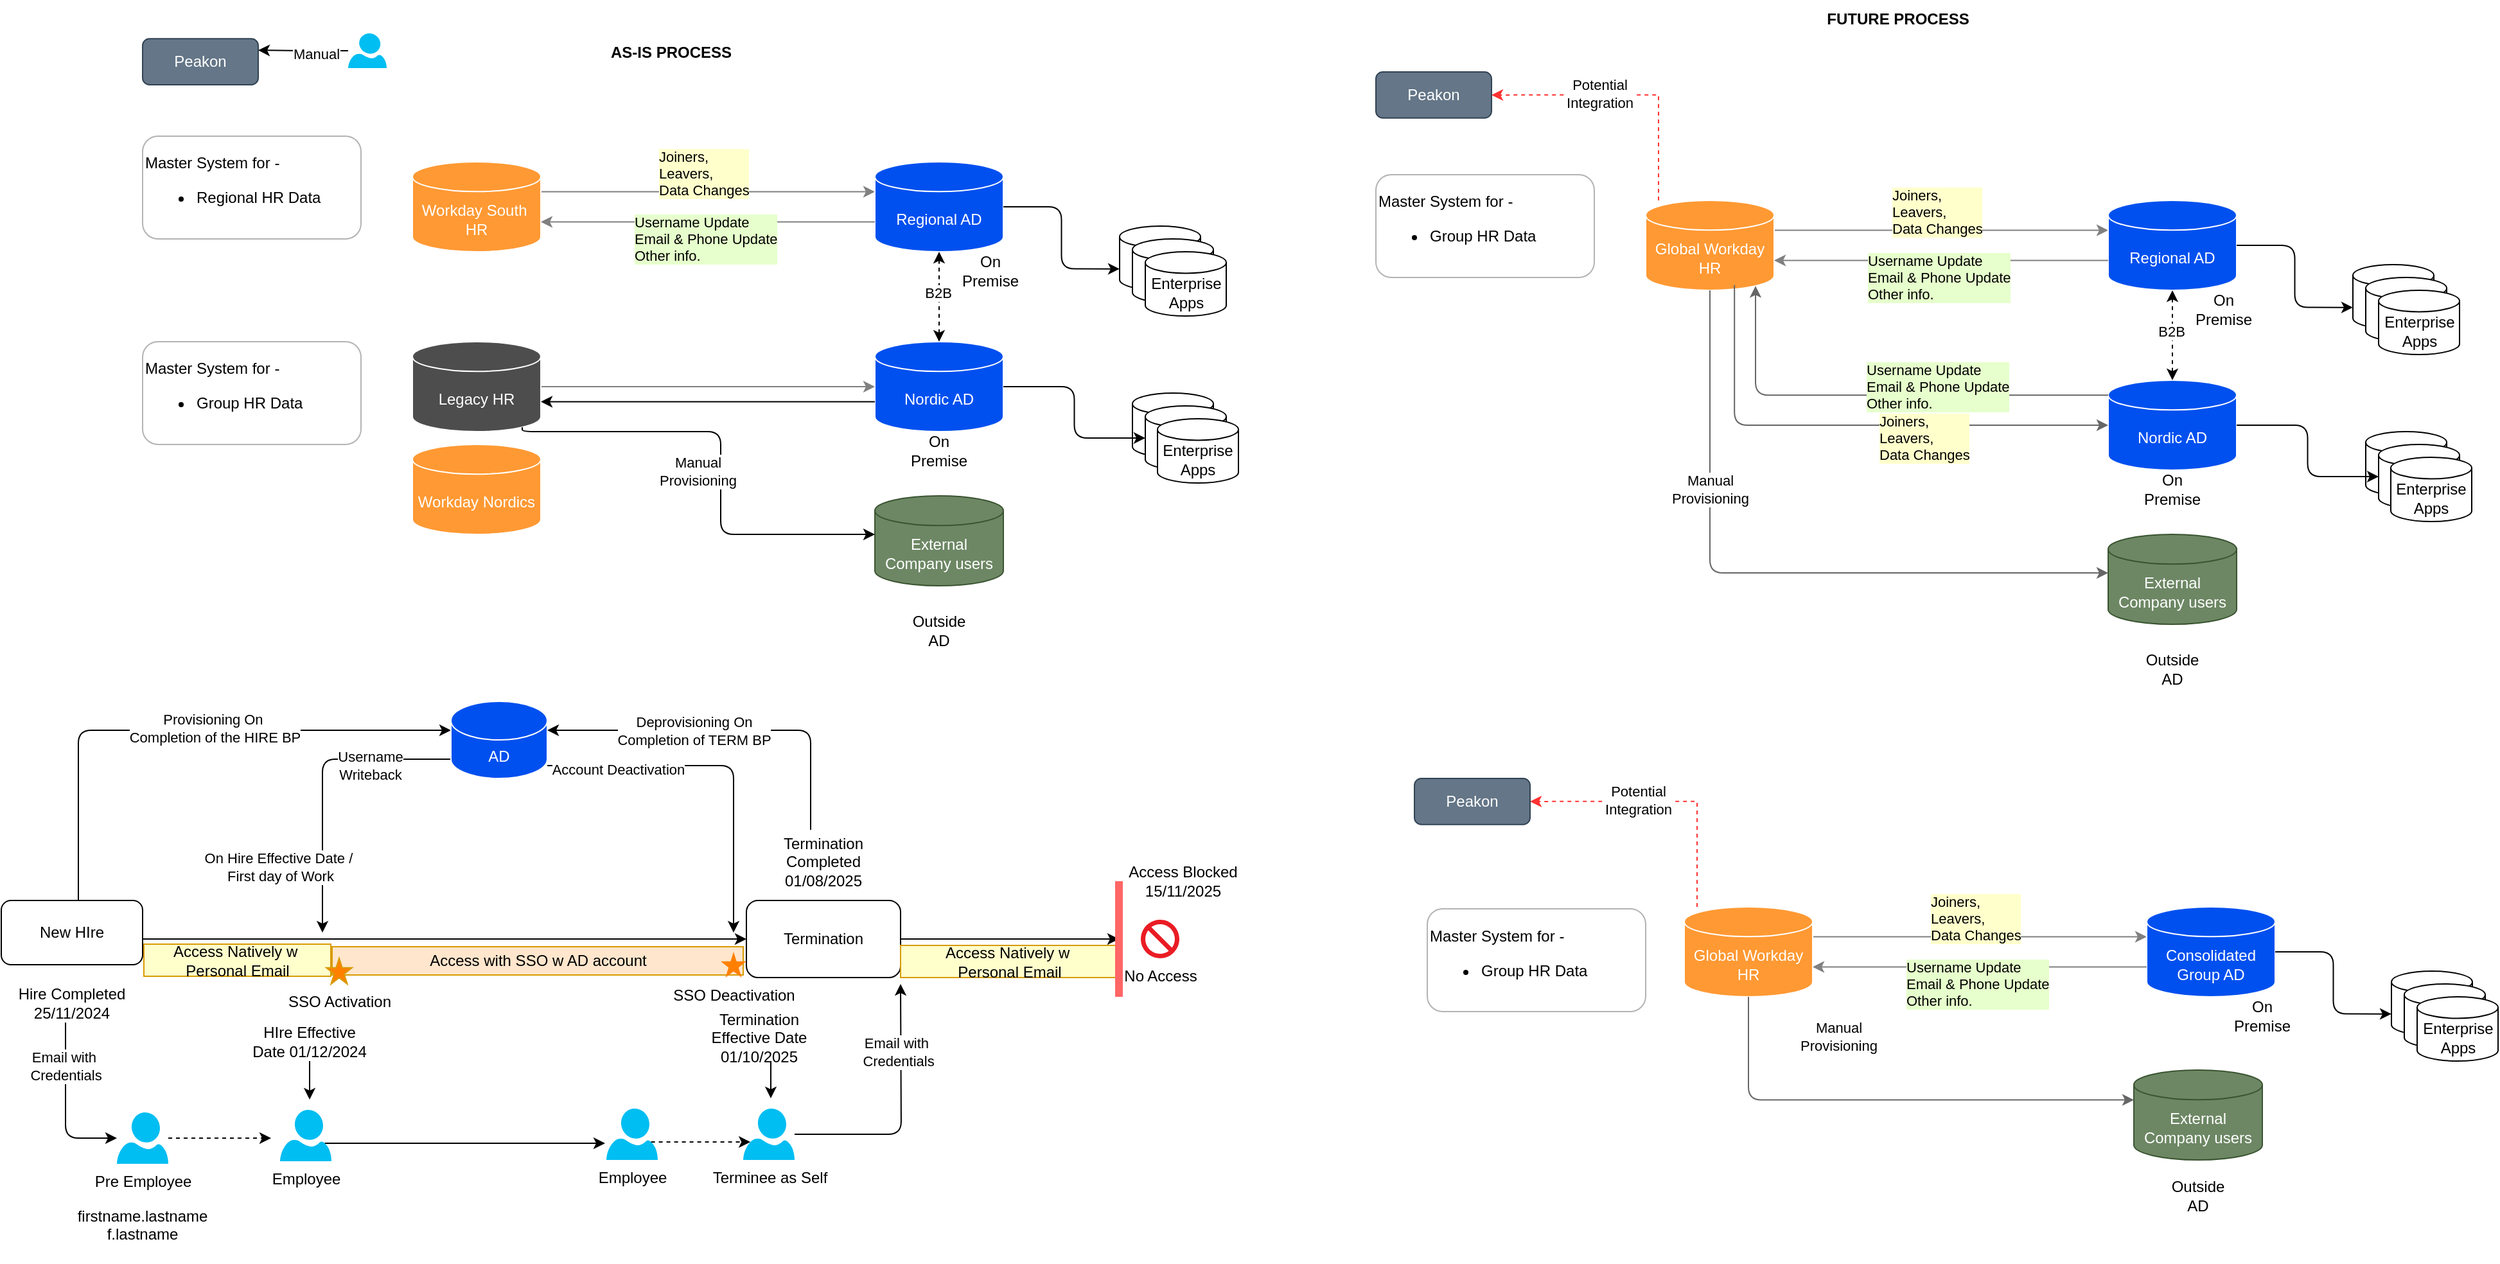 <mxfile version="25.0.1">
  <diagram name="Page-1" id="16DJUUefyJ5n3v-dOrl0">
    <mxGraphModel dx="1938" dy="1032" grid="1" gridSize="10" guides="1" tooltips="1" connect="1" arrows="1" fold="1" page="1" pageScale="1" pageWidth="850" pageHeight="1100" math="0" shadow="0">
      <root>
        <mxCell id="0" />
        <mxCell id="1" parent="0" />
        <mxCell id="LZgdyZKfw_Hqr-pZkjHU-8" style="edgeStyle=orthogonalEdgeStyle;rounded=0;orthogonalLoop=1;jettySize=auto;html=1;exitX=1;exitY=0;exitDx=0;exitDy=23.285;exitPerimeter=0;entryX=0;entryY=0;entryDx=0;entryDy=23.285;entryPerimeter=0;strokeColor=#808080;" parent="1" source="LZgdyZKfw_Hqr-pZkjHU-1" target="LZgdyZKfw_Hqr-pZkjHU-2" edge="1">
          <mxGeometry relative="1" as="geometry">
            <mxPoint x="720" y="195" as="targetPoint" />
          </mxGeometry>
        </mxCell>
        <mxCell id="LZgdyZKfw_Hqr-pZkjHU-9" value="Joiners,&amp;nbsp;&lt;div&gt;Leavers,&amp;nbsp;&lt;/div&gt;&lt;div&gt;Data Changes&lt;/div&gt;" style="edgeLabel;html=1;align=left;verticalAlign=middle;resizable=0;points=[];labelBackgroundColor=#FFFFCC;" parent="LZgdyZKfw_Hqr-pZkjHU-8" vertex="1" connectable="0">
          <mxGeometry x="-0.137" y="-3" relative="1" as="geometry">
            <mxPoint x="-22" y="-18" as="offset" />
          </mxGeometry>
        </mxCell>
        <mxCell id="LZgdyZKfw_Hqr-pZkjHU-1" value="&lt;font color=&quot;#ffffff&quot;&gt;Workday South&amp;nbsp;&lt;/font&gt;&lt;div&gt;&lt;font color=&quot;#ffffff&quot;&gt;HR&lt;/font&gt;&lt;/div&gt;" style="shape=cylinder3;whiteSpace=wrap;html=1;boundedLbl=1;backgroundOutline=1;size=11.57;fillColor=#FF9933;strokeColor=#FFFFFF;" parent="1" vertex="1">
          <mxGeometry x="360" y="160" width="100" height="70" as="geometry" />
        </mxCell>
        <mxCell id="LZgdyZKfw_Hqr-pZkjHU-2" value="&lt;font color=&quot;#ffffff&quot;&gt;Regional AD&lt;/font&gt;" style="shape=cylinder3;whiteSpace=wrap;html=1;boundedLbl=1;backgroundOutline=1;size=11.57;fillColor=#0050ef;strokeColor=#FFFFFF;fontColor=#ffffff;" parent="1" vertex="1">
          <mxGeometry x="720" y="160" width="100" height="70" as="geometry" />
        </mxCell>
        <mxCell id="LZgdyZKfw_Hqr-pZkjHU-3" value="&lt;font color=&quot;#ffffff&quot;&gt;Nordic AD&lt;/font&gt;" style="shape=cylinder3;whiteSpace=wrap;html=1;boundedLbl=1;backgroundOutline=1;size=11.57;fillColor=#0050ef;strokeColor=#FFFFFF;fontColor=#ffffff;" parent="1" vertex="1">
          <mxGeometry x="720" y="300" width="100" height="70" as="geometry" />
        </mxCell>
        <mxCell id="LZgdyZKfw_Hqr-pZkjHU-10" style="edgeStyle=orthogonalEdgeStyle;rounded=0;orthogonalLoop=1;jettySize=auto;html=1;strokeColor=#808080;" parent="1" source="LZgdyZKfw_Hqr-pZkjHU-4" target="LZgdyZKfw_Hqr-pZkjHU-3" edge="1">
          <mxGeometry relative="1" as="geometry" />
        </mxCell>
        <mxCell id="LZgdyZKfw_Hqr-pZkjHU-4" value="&lt;font color=&quot;#ffffff&quot;&gt;Legacy HR&lt;/font&gt;" style="shape=cylinder3;whiteSpace=wrap;html=1;boundedLbl=1;backgroundOutline=1;size=11.57;fillColor=#4D4D4D;strokeColor=#FFFFFF;" parent="1" vertex="1">
          <mxGeometry x="360" y="300" width="100" height="70" as="geometry" />
        </mxCell>
        <mxCell id="LZgdyZKfw_Hqr-pZkjHU-6" value="Master System for -&lt;div&gt;&lt;ul&gt;&lt;li&gt;Regional HR Data&lt;/li&gt;&lt;/ul&gt;&lt;/div&gt;" style="rounded=1;whiteSpace=wrap;html=1;align=left;strokeColor=#B3B3B3;" parent="1" vertex="1">
          <mxGeometry x="150" y="140" width="170" height="80" as="geometry" />
        </mxCell>
        <mxCell id="LZgdyZKfw_Hqr-pZkjHU-7" value="Master System for -&lt;div&gt;&lt;ul&gt;&lt;li&gt;Group HR Data&lt;/li&gt;&lt;/ul&gt;&lt;/div&gt;" style="rounded=1;whiteSpace=wrap;html=1;align=left;strokeColor=#B3B3B3;" parent="1" vertex="1">
          <mxGeometry x="150" y="300" width="170" height="80" as="geometry" />
        </mxCell>
        <mxCell id="LZgdyZKfw_Hqr-pZkjHU-28" style="edgeStyle=orthogonalEdgeStyle;rounded=1;orthogonalLoop=1;jettySize=auto;html=1;exitX=0;exitY=0;exitDx=0;exitDy=46.715;exitPerimeter=0;entryX=1;entryY=0;entryDx=0;entryDy=46.715;entryPerimeter=0;curved=0;strokeColor=#808080;" parent="1" source="LZgdyZKfw_Hqr-pZkjHU-2" target="LZgdyZKfw_Hqr-pZkjHU-1" edge="1">
          <mxGeometry relative="1" as="geometry">
            <Array as="points">
              <mxPoint x="630" y="207" />
              <mxPoint x="630" y="207" />
            </Array>
          </mxGeometry>
        </mxCell>
        <mxCell id="LZgdyZKfw_Hqr-pZkjHU-29" value="Username Update&lt;div&gt;Email &amp;amp; Phone Update&lt;/div&gt;&lt;div&gt;Other info.&lt;/div&gt;" style="edgeLabel;html=1;align=left;verticalAlign=middle;resizable=0;points=[];labelBackgroundColor=#E6FFCC;" parent="LZgdyZKfw_Hqr-pZkjHU-28" vertex="1" connectable="0">
          <mxGeometry x="0.143" y="3" relative="1" as="geometry">
            <mxPoint x="-41" y="10" as="offset" />
          </mxGeometry>
        </mxCell>
        <mxCell id="LZgdyZKfw_Hqr-pZkjHU-30" value="On Premise" style="text;html=1;align=center;verticalAlign=middle;whiteSpace=wrap;rounded=0;" parent="1" vertex="1">
          <mxGeometry x="740" y="370" width="60" height="30" as="geometry" />
        </mxCell>
        <mxCell id="LZgdyZKfw_Hqr-pZkjHU-31" value="Peakon" style="rounded=1;whiteSpace=wrap;html=1;fillColor=#647687;fontColor=#ffffff;strokeColor=#314354;" parent="1" vertex="1">
          <mxGeometry x="150" y="64.12" width="90" height="35.88" as="geometry" />
        </mxCell>
        <mxCell id="LZgdyZKfw_Hqr-pZkjHU-32" style="edgeStyle=orthogonalEdgeStyle;rounded=0;orthogonalLoop=1;jettySize=auto;html=1;entryX=0.5;entryY=0;entryDx=0;entryDy=0;entryPerimeter=0;startArrow=classic;startFill=1;dashed=1;" parent="1" source="LZgdyZKfw_Hqr-pZkjHU-2" target="LZgdyZKfw_Hqr-pZkjHU-3" edge="1">
          <mxGeometry relative="1" as="geometry" />
        </mxCell>
        <mxCell id="LZgdyZKfw_Hqr-pZkjHU-33" value="B2B" style="edgeLabel;html=1;align=center;verticalAlign=middle;resizable=0;points=[];" parent="LZgdyZKfw_Hqr-pZkjHU-32" vertex="1" connectable="0">
          <mxGeometry x="-0.093" y="-1" relative="1" as="geometry">
            <mxPoint as="offset" />
          </mxGeometry>
        </mxCell>
        <mxCell id="LZgdyZKfw_Hqr-pZkjHU-34" style="edgeStyle=orthogonalEdgeStyle;rounded=0;orthogonalLoop=1;jettySize=auto;html=1;exitX=0;exitY=0;exitDx=0;exitDy=46.715;exitPerimeter=0;entryX=1;entryY=0;entryDx=0;entryDy=46.715;entryPerimeter=0;" parent="1" source="LZgdyZKfw_Hqr-pZkjHU-3" target="LZgdyZKfw_Hqr-pZkjHU-4" edge="1">
          <mxGeometry relative="1" as="geometry" />
        </mxCell>
        <mxCell id="LZgdyZKfw_Hqr-pZkjHU-35" style="edgeStyle=orthogonalEdgeStyle;rounded=0;orthogonalLoop=1;jettySize=auto;html=1;entryX=0;entryY=0.5;entryDx=0;entryDy=0;exitX=1;exitY=0.5;exitDx=0;exitDy=0;" parent="1" source="LZgdyZKfw_Hqr-pZkjHU-38" target="LZgdyZKfw_Hqr-pZkjHU-40" edge="1">
          <mxGeometry relative="1" as="geometry">
            <Array as="points">
              <mxPoint x="150" y="765" />
            </Array>
          </mxGeometry>
        </mxCell>
        <mxCell id="LZgdyZKfw_Hqr-pZkjHU-36" style="edgeStyle=orthogonalEdgeStyle;rounded=1;orthogonalLoop=1;jettySize=auto;html=1;entryX=0;entryY=0;entryDx=0;entryDy=22.5;entryPerimeter=0;curved=0;" parent="1" source="LZgdyZKfw_Hqr-pZkjHU-38" target="LZgdyZKfw_Hqr-pZkjHU-54" edge="1">
          <mxGeometry relative="1" as="geometry">
            <Array as="points">
              <mxPoint x="100" y="603" />
            </Array>
          </mxGeometry>
        </mxCell>
        <mxCell id="LZgdyZKfw_Hqr-pZkjHU-37" value="Provisioning On&amp;nbsp;&lt;div&gt;Completion of the HIRE BP&lt;/div&gt;" style="edgeLabel;html=1;align=center;verticalAlign=middle;resizable=0;points=[];" parent="LZgdyZKfw_Hqr-pZkjHU-36" vertex="1" connectable="0">
          <mxGeometry x="0.036" relative="1" as="geometry">
            <mxPoint x="19" y="-2" as="offset" />
          </mxGeometry>
        </mxCell>
        <mxCell id="LZgdyZKfw_Hqr-pZkjHU-38" value="New HIre" style="rounded=1;whiteSpace=wrap;html=1;" parent="1" vertex="1">
          <mxGeometry x="40" y="735" width="110" height="50" as="geometry" />
        </mxCell>
        <mxCell id="LZgdyZKfw_Hqr-pZkjHU-39" style="edgeStyle=orthogonalEdgeStyle;rounded=0;orthogonalLoop=1;jettySize=auto;html=1;" parent="1" source="LZgdyZKfw_Hqr-pZkjHU-40" edge="1">
          <mxGeometry relative="1" as="geometry">
            <mxPoint x="910" y="765" as="targetPoint" />
          </mxGeometry>
        </mxCell>
        <mxCell id="LZgdyZKfw_Hqr-pZkjHU-40" value="Termination" style="rounded=1;whiteSpace=wrap;html=1;" parent="1" vertex="1">
          <mxGeometry x="620" y="735" width="120" height="60" as="geometry" />
        </mxCell>
        <mxCell id="LZgdyZKfw_Hqr-pZkjHU-41" value="HIre Effective Date 01/12/2024" style="text;html=1;align=center;verticalAlign=middle;whiteSpace=wrap;rounded=0;" parent="1" vertex="1">
          <mxGeometry x="230" y="830" width="100" height="30" as="geometry" />
        </mxCell>
        <mxCell id="LZgdyZKfw_Hqr-pZkjHU-42" style="edgeStyle=orthogonalEdgeStyle;rounded=1;orthogonalLoop=1;jettySize=auto;html=1;curved=0;" parent="1" source="LZgdyZKfw_Hqr-pZkjHU-44" target="LZgdyZKfw_Hqr-pZkjHU-47" edge="1">
          <mxGeometry relative="1" as="geometry">
            <Array as="points">
              <mxPoint x="90" y="920" />
            </Array>
          </mxGeometry>
        </mxCell>
        <mxCell id="LZgdyZKfw_Hqr-pZkjHU-43" value="Email with&amp;nbsp;&lt;div&gt;Credentials&lt;/div&gt;" style="edgeLabel;html=1;align=center;verticalAlign=middle;resizable=0;points=[];" parent="LZgdyZKfw_Hqr-pZkjHU-42" vertex="1" connectable="0">
          <mxGeometry x="-0.478" relative="1" as="geometry">
            <mxPoint as="offset" />
          </mxGeometry>
        </mxCell>
        <mxCell id="LZgdyZKfw_Hqr-pZkjHU-44" value="Hire Completed&lt;div&gt;25/11/2024&lt;/div&gt;" style="text;html=1;align=center;verticalAlign=middle;whiteSpace=wrap;rounded=0;" parent="1" vertex="1">
          <mxGeometry x="50" y="800" width="90" height="30" as="geometry" />
        </mxCell>
        <mxCell id="LZgdyZKfw_Hqr-pZkjHU-45" style="edgeStyle=orthogonalEdgeStyle;rounded=0;orthogonalLoop=1;jettySize=auto;html=1;exitX=0.87;exitY=0.65;exitDx=0;exitDy=0;exitPerimeter=0;" parent="1" source="LZgdyZKfw_Hqr-pZkjHU-48" edge="1">
          <mxGeometry relative="1" as="geometry">
            <mxPoint x="510" y="924" as="targetPoint" />
          </mxGeometry>
        </mxCell>
        <mxCell id="LZgdyZKfw_Hqr-pZkjHU-46" style="edgeStyle=orthogonalEdgeStyle;rounded=0;orthogonalLoop=1;jettySize=auto;html=1;dashed=1;" parent="1" source="LZgdyZKfw_Hqr-pZkjHU-47" edge="1">
          <mxGeometry relative="1" as="geometry">
            <mxPoint x="250" y="920" as="targetPoint" />
          </mxGeometry>
        </mxCell>
        <mxCell id="LZgdyZKfw_Hqr-pZkjHU-47" value="Pre Employee" style="verticalLabelPosition=bottom;html=1;verticalAlign=top;align=center;strokeColor=none;fillColor=#00BEF2;shape=mxgraph.azure.user;" parent="1" vertex="1">
          <mxGeometry x="130" y="900" width="40" height="40" as="geometry" />
        </mxCell>
        <mxCell id="LZgdyZKfw_Hqr-pZkjHU-48" value="Employee" style="verticalLabelPosition=bottom;html=1;verticalAlign=top;align=center;strokeColor=none;fillColor=#00BEF2;shape=mxgraph.azure.user;" parent="1" vertex="1">
          <mxGeometry x="257" y="898" width="40" height="40" as="geometry" />
        </mxCell>
        <mxCell id="LZgdyZKfw_Hqr-pZkjHU-49" value="" style="endArrow=classic;html=1;rounded=0;" parent="1" edge="1">
          <mxGeometry width="50" height="50" relative="1" as="geometry">
            <mxPoint x="280" y="860" as="sourcePoint" />
            <mxPoint x="280" y="890" as="targetPoint" />
          </mxGeometry>
        </mxCell>
        <mxCell id="LZgdyZKfw_Hqr-pZkjHU-50" style="edgeStyle=orthogonalEdgeStyle;rounded=1;orthogonalLoop=1;jettySize=auto;html=1;exitX=0;exitY=1;exitDx=0;exitDy=-15;exitPerimeter=0;curved=0;" parent="1" source="LZgdyZKfw_Hqr-pZkjHU-54" edge="1">
          <mxGeometry relative="1" as="geometry">
            <mxPoint x="290" y="760" as="targetPoint" />
            <mxPoint x="380" y="592.5" as="sourcePoint" />
            <Array as="points">
              <mxPoint x="290" y="625" />
            </Array>
          </mxGeometry>
        </mxCell>
        <mxCell id="LZgdyZKfw_Hqr-pZkjHU-51" value="&lt;div&gt;On Hire Effective Date /&amp;nbsp;&lt;/div&gt;&lt;div&gt;First day of Work&lt;/div&gt;" style="edgeLabel;html=1;align=center;verticalAlign=middle;resizable=0;points=[];" parent="LZgdyZKfw_Hqr-pZkjHU-50" vertex="1" connectable="0">
          <mxGeometry x="0.145" y="1" relative="1" as="geometry">
            <mxPoint x="-34" y="49" as="offset" />
          </mxGeometry>
        </mxCell>
        <mxCell id="LZgdyZKfw_Hqr-pZkjHU-52" value="Username&lt;div&gt;Writeback&lt;/div&gt;" style="edgeLabel;html=1;align=center;verticalAlign=middle;resizable=0;points=[];" parent="LZgdyZKfw_Hqr-pZkjHU-50" vertex="1" connectable="0">
          <mxGeometry x="-0.378" y="-1" relative="1" as="geometry">
            <mxPoint x="10" y="6" as="offset" />
          </mxGeometry>
        </mxCell>
        <mxCell id="LZgdyZKfw_Hqr-pZkjHU-53" style="edgeStyle=orthogonalEdgeStyle;rounded=1;orthogonalLoop=1;jettySize=auto;html=1;curved=0;" parent="1" source="LZgdyZKfw_Hqr-pZkjHU-54" edge="1">
          <mxGeometry relative="1" as="geometry">
            <mxPoint x="610" y="760" as="targetPoint" />
            <Array as="points">
              <mxPoint x="610" y="630" />
            </Array>
          </mxGeometry>
        </mxCell>
        <mxCell id="LZgdyZKfw_Hqr-pZkjHU-54" value="AD" style="shape=cylinder3;whiteSpace=wrap;html=1;boundedLbl=1;backgroundOutline=1;size=15;fillColor=#0050ef;fontColor=#ffffff;strokeColor=#FFFFFF;" parent="1" vertex="1">
          <mxGeometry x="390" y="580" width="75" height="60" as="geometry" />
        </mxCell>
        <mxCell id="LZgdyZKfw_Hqr-pZkjHU-55" value="Employee" style="verticalLabelPosition=bottom;html=1;verticalAlign=top;align=center;strokeColor=none;fillColor=#00BEF2;shape=mxgraph.azure.user;" parent="1" vertex="1">
          <mxGeometry x="511" y="897" width="40" height="40" as="geometry" />
        </mxCell>
        <mxCell id="LZgdyZKfw_Hqr-pZkjHU-56" value="Termination Effective Date 01/10/2025" style="text;html=1;align=center;verticalAlign=middle;whiteSpace=wrap;rounded=0;" parent="1" vertex="1">
          <mxGeometry x="580" y="827" width="100" height="30" as="geometry" />
        </mxCell>
        <mxCell id="LZgdyZKfw_Hqr-pZkjHU-57" style="edgeStyle=orthogonalEdgeStyle;rounded=1;orthogonalLoop=1;jettySize=auto;html=1;curved=0;" parent="1" source="LZgdyZKfw_Hqr-pZkjHU-59" edge="1">
          <mxGeometry relative="1" as="geometry">
            <mxPoint x="740" y="800" as="targetPoint" />
          </mxGeometry>
        </mxCell>
        <mxCell id="LZgdyZKfw_Hqr-pZkjHU-58" value="Email with&amp;nbsp;&lt;div&gt;Credentials&lt;/div&gt;" style="edgeLabel;html=1;align=center;verticalAlign=middle;resizable=0;points=[];" parent="LZgdyZKfw_Hqr-pZkjHU-57" vertex="1" connectable="0">
          <mxGeometry x="0.469" y="2" relative="1" as="geometry">
            <mxPoint as="offset" />
          </mxGeometry>
        </mxCell>
        <mxCell id="LZgdyZKfw_Hqr-pZkjHU-59" value="Terminee as Self" style="verticalLabelPosition=bottom;html=1;verticalAlign=top;align=center;strokeColor=none;fillColor=#00BEF2;shape=mxgraph.azure.user;" parent="1" vertex="1">
          <mxGeometry x="617.5" y="897" width="40" height="40" as="geometry" />
        </mxCell>
        <mxCell id="LZgdyZKfw_Hqr-pZkjHU-60" value="Termination&lt;div&gt;Completed&lt;/div&gt;&lt;div&gt;01/08/2025&lt;/div&gt;" style="text;html=1;align=center;verticalAlign=middle;whiteSpace=wrap;rounded=0;" parent="1" vertex="1">
          <mxGeometry x="630" y="690" width="100" height="30" as="geometry" />
        </mxCell>
        <mxCell id="LZgdyZKfw_Hqr-pZkjHU-61" value="Access with SSO w AD account" style="rounded=0;whiteSpace=wrap;html=1;fillColor=#ffe6cc;strokeColor=#d79b00;" parent="1" vertex="1">
          <mxGeometry x="297.5" y="771" width="320" height="22" as="geometry" />
        </mxCell>
        <mxCell id="LZgdyZKfw_Hqr-pZkjHU-62" value="Access Natively w&amp;nbsp;&lt;div&gt;Personal Email&lt;/div&gt;" style="rounded=0;whiteSpace=wrap;html=1;fillColor=#FFFFCC;strokeColor=#d79b00;" parent="1" vertex="1">
          <mxGeometry x="151" y="769" width="145.5" height="25" as="geometry" />
        </mxCell>
        <mxCell id="LZgdyZKfw_Hqr-pZkjHU-63" value="Access Natively w&amp;nbsp;&lt;div&gt;Personal Email&lt;/div&gt;" style="rounded=0;whiteSpace=wrap;html=1;fillColor=#FFFFCC;strokeColor=#d79b00;" parent="1" vertex="1">
          <mxGeometry x="740" y="770" width="170" height="25" as="geometry" />
        </mxCell>
        <mxCell id="LZgdyZKfw_Hqr-pZkjHU-64" value="No Access" style="sketch=0;aspect=fixed;pointerEvents=1;shadow=0;dashed=0;html=1;strokeColor=none;labelPosition=center;verticalLabelPosition=bottom;verticalAlign=top;align=center;shape=mxgraph.mscae.enterprise.not_allowed;fillColor=#EA1C24;" parent="1" vertex="1">
          <mxGeometry x="927" y="750" width="30" height="30" as="geometry" />
        </mxCell>
        <mxCell id="LZgdyZKfw_Hqr-pZkjHU-65" value="" style="endArrow=none;html=1;rounded=0;strokeWidth=6;strokeColor=#FF6666;" parent="1" edge="1">
          <mxGeometry width="50" height="50" relative="1" as="geometry">
            <mxPoint x="910" y="810" as="sourcePoint" />
            <mxPoint x="910" y="720" as="targetPoint" />
          </mxGeometry>
        </mxCell>
        <mxCell id="LZgdyZKfw_Hqr-pZkjHU-66" style="edgeStyle=orthogonalEdgeStyle;rounded=0;orthogonalLoop=1;jettySize=auto;html=1;dashed=1;entryX=0.14;entryY=0.65;entryDx=0;entryDy=0;entryPerimeter=0;exitX=0.87;exitY=0.65;exitDx=0;exitDy=0;exitPerimeter=0;" parent="1" source="LZgdyZKfw_Hqr-pZkjHU-55" target="LZgdyZKfw_Hqr-pZkjHU-59" edge="1">
          <mxGeometry relative="1" as="geometry">
            <mxPoint x="260" y="930" as="targetPoint" />
            <mxPoint x="470" y="923" as="sourcePoint" />
          </mxGeometry>
        </mxCell>
        <mxCell id="LZgdyZKfw_Hqr-pZkjHU-67" value="" style="endArrow=classic;html=1;rounded=0;" parent="1" edge="1">
          <mxGeometry width="50" height="50" relative="1" as="geometry">
            <mxPoint x="639" y="860" as="sourcePoint" />
            <mxPoint x="639" y="889" as="targetPoint" />
          </mxGeometry>
        </mxCell>
        <mxCell id="LZgdyZKfw_Hqr-pZkjHU-68" value="SSO Activation" style="verticalLabelPosition=bottom;verticalAlign=top;html=1;shape=mxgraph.basic.star;fillColor=#FF8000;strokeColor=#d79b00;" parent="1" vertex="1">
          <mxGeometry x="293" y="780" width="20" height="20" as="geometry" />
        </mxCell>
        <mxCell id="LZgdyZKfw_Hqr-pZkjHU-69" style="edgeStyle=orthogonalEdgeStyle;rounded=1;orthogonalLoop=1;jettySize=auto;html=1;entryX=1;entryY=0;entryDx=0;entryDy=22.5;entryPerimeter=0;curved=0;" parent="1" target="LZgdyZKfw_Hqr-pZkjHU-54" edge="1">
          <mxGeometry relative="1" as="geometry">
            <mxPoint x="670" y="680" as="sourcePoint" />
            <Array as="points">
              <mxPoint x="670" y="603" />
            </Array>
          </mxGeometry>
        </mxCell>
        <mxCell id="LZgdyZKfw_Hqr-pZkjHU-70" value="Deprovisioning On&lt;div&gt;Completion of TERM BP&lt;/div&gt;" style="edgeLabel;html=1;align=center;verticalAlign=middle;resizable=0;points=[];" parent="LZgdyZKfw_Hqr-pZkjHU-69" vertex="1" connectable="0">
          <mxGeometry x="0.192" relative="1" as="geometry">
            <mxPoint as="offset" />
          </mxGeometry>
        </mxCell>
        <mxCell id="LZgdyZKfw_Hqr-pZkjHU-71" value="Access Blocked&lt;div&gt;15/11/2025&lt;/div&gt;" style="text;html=1;align=center;verticalAlign=middle;whiteSpace=wrap;rounded=0;" parent="1" vertex="1">
          <mxGeometry x="910" y="705" width="100" height="30" as="geometry" />
        </mxCell>
        <mxCell id="LZgdyZKfw_Hqr-pZkjHU-72" value="SSO Deactivation" style="verticalLabelPosition=bottom;verticalAlign=top;html=1;shape=mxgraph.basic.star;fillColor=#FF8000;strokeColor=none;" parent="1" vertex="1">
          <mxGeometry x="600" y="775" width="20" height="20" as="geometry" />
        </mxCell>
        <mxCell id="LZgdyZKfw_Hqr-pZkjHU-73" value="firstname.lastname&lt;div&gt;f.lastname&lt;/div&gt;&lt;div&gt;&lt;br&gt;&lt;/div&gt;" style="text;html=1;align=center;verticalAlign=middle;whiteSpace=wrap;rounded=0;" parent="1" vertex="1">
          <mxGeometry x="90" y="980" width="120" height="30" as="geometry" />
        </mxCell>
        <mxCell id="LZgdyZKfw_Hqr-pZkjHU-74" value="Account Deactivation" style="edgeLabel;html=1;align=center;verticalAlign=middle;resizable=0;points=[];" parent="1" vertex="1" connectable="0">
          <mxGeometry x="339.997" y="630" as="geometry">
            <mxPoint x="180" y="3" as="offset" />
          </mxGeometry>
        </mxCell>
        <mxCell id="LZgdyZKfw_Hqr-pZkjHU-76" value="&lt;font color=&quot;#ffffff&quot;&gt;Workday Nordics&lt;/font&gt;" style="shape=cylinder3;whiteSpace=wrap;html=1;boundedLbl=1;backgroundOutline=1;size=11.57;fillColor=#FF9933;strokeColor=#FFFFFF;" parent="1" vertex="1">
          <mxGeometry x="360" y="380" width="100" height="70" as="geometry" />
        </mxCell>
        <mxCell id="LZgdyZKfw_Hqr-pZkjHU-77" value="" style="shape=cylinder3;whiteSpace=wrap;html=1;boundedLbl=1;backgroundOutline=1;size=8.363;" parent="1" vertex="1">
          <mxGeometry x="910.5" y="210" width="63" height="50" as="geometry" />
        </mxCell>
        <mxCell id="LZgdyZKfw_Hqr-pZkjHU-78" value="" style="shape=cylinder3;whiteSpace=wrap;html=1;boundedLbl=1;backgroundOutline=1;size=8.363;" parent="1" vertex="1">
          <mxGeometry x="920.5" y="220" width="63" height="50" as="geometry" />
        </mxCell>
        <mxCell id="LZgdyZKfw_Hqr-pZkjHU-79" value="Enterprise&lt;div&gt;Apps&lt;/div&gt;" style="shape=cylinder3;whiteSpace=wrap;html=1;boundedLbl=1;backgroundOutline=1;size=8.363;" parent="1" vertex="1">
          <mxGeometry x="930.5" y="230" width="63" height="50" as="geometry" />
        </mxCell>
        <mxCell id="LZgdyZKfw_Hqr-pZkjHU-80" style="edgeStyle=orthogonalEdgeStyle;rounded=1;orthogonalLoop=1;jettySize=auto;html=1;entryX=0;entryY=0;entryDx=0;entryDy=33.318;entryPerimeter=0;curved=0;" parent="1" source="LZgdyZKfw_Hqr-pZkjHU-2" target="LZgdyZKfw_Hqr-pZkjHU-77" edge="1">
          <mxGeometry relative="1" as="geometry" />
        </mxCell>
        <mxCell id="LZgdyZKfw_Hqr-pZkjHU-81" value="" style="shape=cylinder3;whiteSpace=wrap;html=1;boundedLbl=1;backgroundOutline=1;size=8.363;" parent="1" vertex="1">
          <mxGeometry x="920.5" y="340" width="63" height="50" as="geometry" />
        </mxCell>
        <mxCell id="LZgdyZKfw_Hqr-pZkjHU-82" value="" style="shape=cylinder3;whiteSpace=wrap;html=1;boundedLbl=1;backgroundOutline=1;size=8.363;" parent="1" vertex="1">
          <mxGeometry x="930.5" y="350" width="63" height="50" as="geometry" />
        </mxCell>
        <mxCell id="LZgdyZKfw_Hqr-pZkjHU-84" style="edgeStyle=orthogonalEdgeStyle;rounded=1;orthogonalLoop=1;jettySize=auto;html=1;entryX=0;entryY=0.5;entryDx=0;entryDy=0;entryPerimeter=0;curved=0;" parent="1" source="LZgdyZKfw_Hqr-pZkjHU-3" target="LZgdyZKfw_Hqr-pZkjHU-82" edge="1">
          <mxGeometry relative="1" as="geometry" />
        </mxCell>
        <mxCell id="LZgdyZKfw_Hqr-pZkjHU-85" value="&lt;font color=&quot;#ffffff&quot;&gt;External&lt;/font&gt;&lt;div&gt;&lt;font color=&quot;#ffffff&quot;&gt;Company users&lt;/font&gt;&lt;/div&gt;" style="shape=cylinder3;whiteSpace=wrap;html=1;boundedLbl=1;backgroundOutline=1;size=11.57;fillColor=#6d8764;strokeColor=#3A5431;fontColor=#ffffff;" parent="1" vertex="1">
          <mxGeometry x="720" y="420" width="100" height="70" as="geometry" />
        </mxCell>
        <mxCell id="LZgdyZKfw_Hqr-pZkjHU-86" style="edgeStyle=orthogonalEdgeStyle;rounded=1;orthogonalLoop=1;jettySize=auto;html=1;exitX=0.855;exitY=1;exitDx=0;exitDy=-3.355;exitPerimeter=0;curved=0;" parent="1" source="LZgdyZKfw_Hqr-pZkjHU-4" edge="1">
          <mxGeometry relative="1" as="geometry">
            <mxPoint x="445.5" y="386.645" as="sourcePoint" />
            <mxPoint x="720" y="450" as="targetPoint" />
            <Array as="points">
              <mxPoint x="446" y="370" />
              <mxPoint x="600" y="370" />
              <mxPoint x="600" y="450" />
            </Array>
          </mxGeometry>
        </mxCell>
        <mxCell id="LZgdyZKfw_Hqr-pZkjHU-87" value="Manual&lt;div&gt;Provisioning&lt;/div&gt;" style="edgeLabel;html=1;align=center;verticalAlign=middle;resizable=0;points=[];" parent="LZgdyZKfw_Hqr-pZkjHU-86" vertex="1" connectable="0">
          <mxGeometry x="-0.22" y="-2" relative="1" as="geometry">
            <mxPoint y="29" as="offset" />
          </mxGeometry>
        </mxCell>
        <mxCell id="K9CJdr4P2z_giRNbt8QO-5" value="Enterprise&lt;div&gt;Apps&lt;/div&gt;" style="shape=cylinder3;whiteSpace=wrap;html=1;boundedLbl=1;backgroundOutline=1;size=8.363;" vertex="1" parent="1">
          <mxGeometry x="940" y="360" width="63" height="50" as="geometry" />
        </mxCell>
        <mxCell id="K9CJdr4P2z_giRNbt8QO-6" value="Outside AD" style="text;html=1;align=center;verticalAlign=middle;whiteSpace=wrap;rounded=0;" vertex="1" parent="1">
          <mxGeometry x="740" y="510" width="60" height="30" as="geometry" />
        </mxCell>
        <mxCell id="K9CJdr4P2z_giRNbt8QO-7" value="On Premise" style="text;html=1;align=center;verticalAlign=middle;whiteSpace=wrap;rounded=0;" vertex="1" parent="1">
          <mxGeometry x="780" y="230" width="60" height="30" as="geometry" />
        </mxCell>
        <mxCell id="K9CJdr4P2z_giRNbt8QO-10" value="AS-IS PROCESS" style="text;html=1;align=center;verticalAlign=middle;whiteSpace=wrap;rounded=0;fontStyle=1" vertex="1" parent="1">
          <mxGeometry x="504.5" y="60.0" width="113" height="30" as="geometry" />
        </mxCell>
        <mxCell id="K9CJdr4P2z_giRNbt8QO-11" style="edgeStyle=orthogonalEdgeStyle;rounded=0;orthogonalLoop=1;jettySize=auto;html=1;exitX=1;exitY=0;exitDx=0;exitDy=23.285;exitPerimeter=0;entryX=0;entryY=0;entryDx=0;entryDy=23.285;entryPerimeter=0;strokeColor=#808080;" edge="1" parent="1" source="K9CJdr4P2z_giRNbt8QO-15" target="K9CJdr4P2z_giRNbt8QO-16">
          <mxGeometry relative="1" as="geometry">
            <mxPoint x="1680" y="225" as="targetPoint" />
          </mxGeometry>
        </mxCell>
        <mxCell id="K9CJdr4P2z_giRNbt8QO-12" value="Joiners,&amp;nbsp;&lt;div&gt;Leavers,&amp;nbsp;&lt;/div&gt;&lt;div&gt;Data Changes&lt;/div&gt;" style="edgeLabel;html=1;align=left;verticalAlign=middle;resizable=0;points=[];labelBackgroundColor=#FFFFCC;" vertex="1" connectable="0" parent="K9CJdr4P2z_giRNbt8QO-11">
          <mxGeometry x="-0.137" y="-3" relative="1" as="geometry">
            <mxPoint x="-22" y="-18" as="offset" />
          </mxGeometry>
        </mxCell>
        <mxCell id="K9CJdr4P2z_giRNbt8QO-13" style="edgeStyle=orthogonalEdgeStyle;rounded=0;orthogonalLoop=1;jettySize=auto;html=1;entryX=1;entryY=0.5;entryDx=0;entryDy=0;dashed=1;strokeColor=#FF3333;" edge="1" parent="1" source="K9CJdr4P2z_giRNbt8QO-15" target="K9CJdr4P2z_giRNbt8QO-30">
          <mxGeometry relative="1" as="geometry">
            <Array as="points">
              <mxPoint x="1330" y="108" />
            </Array>
          </mxGeometry>
        </mxCell>
        <mxCell id="K9CJdr4P2z_giRNbt8QO-14" value="Potential&lt;div&gt;Integration&lt;/div&gt;" style="edgeLabel;html=1;align=center;verticalAlign=middle;resizable=0;points=[];" vertex="1" connectable="0" parent="K9CJdr4P2z_giRNbt8QO-13">
          <mxGeometry x="0.205" y="-1" relative="1" as="geometry">
            <mxPoint as="offset" />
          </mxGeometry>
        </mxCell>
        <mxCell id="K9CJdr4P2z_giRNbt8QO-15" value="&lt;font color=&quot;#ffffff&quot;&gt;Global Workday HR&lt;/font&gt;" style="shape=cylinder3;whiteSpace=wrap;html=1;boundedLbl=1;backgroundOutline=1;size=11.57;fillColor=#FF9933;strokeColor=#FFFFFF;" vertex="1" parent="1">
          <mxGeometry x="1320" y="190" width="100" height="70" as="geometry" />
        </mxCell>
        <mxCell id="K9CJdr4P2z_giRNbt8QO-16" value="&lt;font color=&quot;#ffffff&quot;&gt;Regional AD&lt;/font&gt;" style="shape=cylinder3;whiteSpace=wrap;html=1;boundedLbl=1;backgroundOutline=1;size=11.57;fillColor=#0050ef;strokeColor=#FFFFFF;fontColor=#ffffff;" vertex="1" parent="1">
          <mxGeometry x="1680" y="190" width="100" height="70" as="geometry" />
        </mxCell>
        <mxCell id="K9CJdr4P2z_giRNbt8QO-17" value="&lt;font color=&quot;#ffffff&quot;&gt;Nordic AD&lt;/font&gt;" style="shape=cylinder3;whiteSpace=wrap;html=1;boundedLbl=1;backgroundOutline=1;size=11.57;fillColor=#0050ef;strokeColor=#FFFFFF;fontColor=#ffffff;" vertex="1" parent="1">
          <mxGeometry x="1680" y="330" width="100" height="70" as="geometry" />
        </mxCell>
        <mxCell id="K9CJdr4P2z_giRNbt8QO-20" value="Master System for -&lt;div&gt;&lt;ul&gt;&lt;li&gt;Group HR Data&lt;/li&gt;&lt;/ul&gt;&lt;/div&gt;" style="rounded=1;whiteSpace=wrap;html=1;align=left;strokeColor=#B3B3B3;" vertex="1" parent="1">
          <mxGeometry x="1110" y="170" width="170" height="80" as="geometry" />
        </mxCell>
        <mxCell id="K9CJdr4P2z_giRNbt8QO-27" style="edgeStyle=orthogonalEdgeStyle;rounded=1;orthogonalLoop=1;jettySize=auto;html=1;exitX=0;exitY=0;exitDx=0;exitDy=46.715;exitPerimeter=0;entryX=1;entryY=0;entryDx=0;entryDy=46.715;entryPerimeter=0;curved=0;strokeColor=#808080;" edge="1" parent="1" source="K9CJdr4P2z_giRNbt8QO-16" target="K9CJdr4P2z_giRNbt8QO-15">
          <mxGeometry relative="1" as="geometry">
            <Array as="points">
              <mxPoint x="1590" y="237" />
              <mxPoint x="1590" y="237" />
            </Array>
          </mxGeometry>
        </mxCell>
        <mxCell id="K9CJdr4P2z_giRNbt8QO-28" value="Username Update&lt;div&gt;Email &amp;amp; Phone Update&lt;/div&gt;&lt;div&gt;Other info.&lt;/div&gt;" style="edgeLabel;html=1;align=left;verticalAlign=middle;resizable=0;points=[];labelBackgroundColor=#E6FFCC;" vertex="1" connectable="0" parent="K9CJdr4P2z_giRNbt8QO-27">
          <mxGeometry x="0.143" y="3" relative="1" as="geometry">
            <mxPoint x="-41" y="10" as="offset" />
          </mxGeometry>
        </mxCell>
        <mxCell id="K9CJdr4P2z_giRNbt8QO-29" value="On Premise" style="text;html=1;align=center;verticalAlign=middle;whiteSpace=wrap;rounded=0;" vertex="1" parent="1">
          <mxGeometry x="1700" y="400" width="60" height="30" as="geometry" />
        </mxCell>
        <mxCell id="K9CJdr4P2z_giRNbt8QO-30" value="Peakon" style="rounded=1;whiteSpace=wrap;html=1;fillColor=#647687;fontColor=#ffffff;strokeColor=#314354;" vertex="1" parent="1">
          <mxGeometry x="1110" y="90" width="90" height="35.88" as="geometry" />
        </mxCell>
        <mxCell id="K9CJdr4P2z_giRNbt8QO-31" style="edgeStyle=orthogonalEdgeStyle;rounded=0;orthogonalLoop=1;jettySize=auto;html=1;entryX=0.5;entryY=0;entryDx=0;entryDy=0;entryPerimeter=0;startArrow=classic;startFill=1;dashed=1;" edge="1" parent="1" source="K9CJdr4P2z_giRNbt8QO-16" target="K9CJdr4P2z_giRNbt8QO-17">
          <mxGeometry relative="1" as="geometry" />
        </mxCell>
        <mxCell id="K9CJdr4P2z_giRNbt8QO-32" value="B2B" style="edgeLabel;html=1;align=center;verticalAlign=middle;resizable=0;points=[];" vertex="1" connectable="0" parent="K9CJdr4P2z_giRNbt8QO-31">
          <mxGeometry x="-0.093" y="-1" relative="1" as="geometry">
            <mxPoint as="offset" />
          </mxGeometry>
        </mxCell>
        <mxCell id="K9CJdr4P2z_giRNbt8QO-35" value="" style="shape=cylinder3;whiteSpace=wrap;html=1;boundedLbl=1;backgroundOutline=1;size=8.363;" vertex="1" parent="1">
          <mxGeometry x="1870.5" y="240" width="63" height="50" as="geometry" />
        </mxCell>
        <mxCell id="K9CJdr4P2z_giRNbt8QO-36" value="" style="shape=cylinder3;whiteSpace=wrap;html=1;boundedLbl=1;backgroundOutline=1;size=8.363;" vertex="1" parent="1">
          <mxGeometry x="1880.5" y="250" width="63" height="50" as="geometry" />
        </mxCell>
        <mxCell id="K9CJdr4P2z_giRNbt8QO-37" value="Enterprise&lt;div&gt;Apps&lt;/div&gt;" style="shape=cylinder3;whiteSpace=wrap;html=1;boundedLbl=1;backgroundOutline=1;size=8.363;" vertex="1" parent="1">
          <mxGeometry x="1890.5" y="260" width="63" height="50" as="geometry" />
        </mxCell>
        <mxCell id="K9CJdr4P2z_giRNbt8QO-38" style="edgeStyle=orthogonalEdgeStyle;rounded=1;orthogonalLoop=1;jettySize=auto;html=1;entryX=0;entryY=0;entryDx=0;entryDy=33.318;entryPerimeter=0;curved=0;" edge="1" parent="1" source="K9CJdr4P2z_giRNbt8QO-16" target="K9CJdr4P2z_giRNbt8QO-35">
          <mxGeometry relative="1" as="geometry" />
        </mxCell>
        <mxCell id="K9CJdr4P2z_giRNbt8QO-39" value="" style="shape=cylinder3;whiteSpace=wrap;html=1;boundedLbl=1;backgroundOutline=1;size=8.363;" vertex="1" parent="1">
          <mxGeometry x="1880.5" y="370" width="63" height="50" as="geometry" />
        </mxCell>
        <mxCell id="K9CJdr4P2z_giRNbt8QO-40" value="" style="shape=cylinder3;whiteSpace=wrap;html=1;boundedLbl=1;backgroundOutline=1;size=8.363;" vertex="1" parent="1">
          <mxGeometry x="1890.5" y="380" width="63" height="50" as="geometry" />
        </mxCell>
        <mxCell id="K9CJdr4P2z_giRNbt8QO-41" style="edgeStyle=orthogonalEdgeStyle;rounded=1;orthogonalLoop=1;jettySize=auto;html=1;entryX=0;entryY=0.5;entryDx=0;entryDy=0;entryPerimeter=0;curved=0;" edge="1" parent="1" source="K9CJdr4P2z_giRNbt8QO-17" target="K9CJdr4P2z_giRNbt8QO-40">
          <mxGeometry relative="1" as="geometry" />
        </mxCell>
        <mxCell id="K9CJdr4P2z_giRNbt8QO-42" value="&lt;font color=&quot;#ffffff&quot;&gt;External&lt;/font&gt;&lt;div&gt;&lt;font color=&quot;#ffffff&quot;&gt;Company users&lt;/font&gt;&lt;/div&gt;" style="shape=cylinder3;whiteSpace=wrap;html=1;boundedLbl=1;backgroundOutline=1;size=11.57;fillColor=#6d8764;strokeColor=#3A5431;fontColor=#ffffff;" vertex="1" parent="1">
          <mxGeometry x="1680" y="450" width="100" height="70" as="geometry" />
        </mxCell>
        <mxCell id="K9CJdr4P2z_giRNbt8QO-43" style="edgeStyle=orthogonalEdgeStyle;rounded=1;orthogonalLoop=1;jettySize=auto;html=1;exitX=0.5;exitY=1;exitDx=0;exitDy=0;exitPerimeter=0;curved=0;strokeColor=#666666;" edge="1" parent="1" source="K9CJdr4P2z_giRNbt8QO-15">
          <mxGeometry relative="1" as="geometry">
            <mxPoint x="1405.5" y="396.645" as="sourcePoint" />
            <mxPoint x="1680" y="480" as="targetPoint" />
            <Array as="points">
              <mxPoint x="1370" y="480" />
            </Array>
          </mxGeometry>
        </mxCell>
        <mxCell id="K9CJdr4P2z_giRNbt8QO-44" value="Manual&lt;div&gt;Provisioning&lt;/div&gt;" style="edgeLabel;html=1;align=center;verticalAlign=middle;resizable=0;points=[];" vertex="1" connectable="0" parent="K9CJdr4P2z_giRNbt8QO-43">
          <mxGeometry x="-0.22" y="-2" relative="1" as="geometry">
            <mxPoint x="2" y="-52" as="offset" />
          </mxGeometry>
        </mxCell>
        <mxCell id="K9CJdr4P2z_giRNbt8QO-45" value="Enterprise&lt;div&gt;Apps&lt;/div&gt;" style="shape=cylinder3;whiteSpace=wrap;html=1;boundedLbl=1;backgroundOutline=1;size=8.363;" vertex="1" parent="1">
          <mxGeometry x="1900" y="390" width="63" height="50" as="geometry" />
        </mxCell>
        <mxCell id="K9CJdr4P2z_giRNbt8QO-46" value="Outside AD" style="text;html=1;align=center;verticalAlign=middle;whiteSpace=wrap;rounded=0;" vertex="1" parent="1">
          <mxGeometry x="1700" y="540" width="60" height="30" as="geometry" />
        </mxCell>
        <mxCell id="K9CJdr4P2z_giRNbt8QO-47" value="On Premise" style="text;html=1;align=center;verticalAlign=middle;whiteSpace=wrap;rounded=0;" vertex="1" parent="1">
          <mxGeometry x="1740" y="260" width="60" height="30" as="geometry" />
        </mxCell>
        <mxCell id="K9CJdr4P2z_giRNbt8QO-49" value="FUTURE PROCESS" style="text;html=1;align=center;verticalAlign=middle;whiteSpace=wrap;rounded=0;fontStyle=1" vertex="1" parent="1">
          <mxGeometry x="1460" y="34.12" width="113" height="30" as="geometry" />
        </mxCell>
        <mxCell id="K9CJdr4P2z_giRNbt8QO-53" style="edgeStyle=orthogonalEdgeStyle;rounded=0;orthogonalLoop=1;jettySize=auto;html=1;entryX=1;entryY=0.25;entryDx=0;entryDy=0;" edge="1" parent="1" source="K9CJdr4P2z_giRNbt8QO-50" target="LZgdyZKfw_Hqr-pZkjHU-31">
          <mxGeometry relative="1" as="geometry" />
        </mxCell>
        <mxCell id="K9CJdr4P2z_giRNbt8QO-54" value="Manual" style="edgeLabel;html=1;align=center;verticalAlign=middle;resizable=0;points=[];" vertex="1" connectable="0" parent="K9CJdr4P2z_giRNbt8QO-53">
          <mxGeometry x="-0.269" y="2" relative="1" as="geometry">
            <mxPoint as="offset" />
          </mxGeometry>
        </mxCell>
        <mxCell id="K9CJdr4P2z_giRNbt8QO-50" value="" style="verticalLabelPosition=bottom;html=1;verticalAlign=top;align=center;strokeColor=none;fillColor=#00BEF2;shape=mxgraph.azure.user;" vertex="1" parent="1">
          <mxGeometry x="310" y="60" width="30" height="27.06" as="geometry" />
        </mxCell>
        <mxCell id="K9CJdr4P2z_giRNbt8QO-55" style="edgeStyle=orthogonalEdgeStyle;rounded=1;orthogonalLoop=1;jettySize=auto;html=1;exitX=0.691;exitY=0.943;exitDx=0;exitDy=0;exitPerimeter=0;entryX=0;entryY=0.5;entryDx=0;entryDy=0;entryPerimeter=0;curved=0;strokeColor=#666666;" edge="1" parent="1" source="K9CJdr4P2z_giRNbt8QO-15" target="K9CJdr4P2z_giRNbt8QO-17">
          <mxGeometry relative="1" as="geometry">
            <Array as="points">
              <mxPoint x="1389" y="365" />
            </Array>
          </mxGeometry>
        </mxCell>
        <mxCell id="K9CJdr4P2z_giRNbt8QO-56" style="edgeStyle=orthogonalEdgeStyle;rounded=1;orthogonalLoop=1;jettySize=auto;html=1;exitX=0;exitY=0;exitDx=0;exitDy=11.57;exitPerimeter=0;entryX=0.855;entryY=1;entryDx=0;entryDy=-3.355;entryPerimeter=0;curved=0;strokeColor=#666666;" edge="1" parent="1" source="K9CJdr4P2z_giRNbt8QO-17" target="K9CJdr4P2z_giRNbt8QO-15">
          <mxGeometry relative="1" as="geometry" />
        </mxCell>
        <mxCell id="K9CJdr4P2z_giRNbt8QO-57" value="Joiners,&amp;nbsp;&lt;div&gt;Leavers,&amp;nbsp;&lt;/div&gt;&lt;div&gt;Data Changes&lt;/div&gt;" style="edgeLabel;html=1;align=left;verticalAlign=middle;resizable=0;points=[];labelBackgroundColor=#FFFFCC;" vertex="1" connectable="0" parent="1">
          <mxGeometry x="1500.005" y="375.005" as="geometry" />
        </mxCell>
        <mxCell id="K9CJdr4P2z_giRNbt8QO-58" value="Username Update&lt;div&gt;Email &amp;amp; Phone Update&lt;/div&gt;&lt;div&gt;Other info.&lt;/div&gt;" style="edgeLabel;html=1;align=left;verticalAlign=middle;resizable=0;points=[];labelBackgroundColor=#E6FFCC;" vertex="1" connectable="0" parent="1">
          <mxGeometry x="1490.005" y="334.999" as="geometry" />
        </mxCell>
        <mxCell id="K9CJdr4P2z_giRNbt8QO-59" style="edgeStyle=orthogonalEdgeStyle;rounded=0;orthogonalLoop=1;jettySize=auto;html=1;exitX=1;exitY=0;exitDx=0;exitDy=23.285;exitPerimeter=0;entryX=0;entryY=0;entryDx=0;entryDy=23.285;entryPerimeter=0;strokeColor=#808080;" edge="1" parent="1" source="K9CJdr4P2z_giRNbt8QO-63" target="K9CJdr4P2z_giRNbt8QO-64">
          <mxGeometry relative="1" as="geometry">
            <mxPoint x="1710" y="775" as="targetPoint" />
          </mxGeometry>
        </mxCell>
        <mxCell id="K9CJdr4P2z_giRNbt8QO-60" value="Joiners,&amp;nbsp;&lt;div&gt;Leavers,&amp;nbsp;&lt;/div&gt;&lt;div&gt;Data Changes&lt;/div&gt;" style="edgeLabel;html=1;align=left;verticalAlign=middle;resizable=0;points=[];labelBackgroundColor=#FFFFCC;" vertex="1" connectable="0" parent="K9CJdr4P2z_giRNbt8QO-59">
          <mxGeometry x="-0.137" y="-3" relative="1" as="geometry">
            <mxPoint x="-22" y="-18" as="offset" />
          </mxGeometry>
        </mxCell>
        <mxCell id="K9CJdr4P2z_giRNbt8QO-61" style="edgeStyle=orthogonalEdgeStyle;rounded=0;orthogonalLoop=1;jettySize=auto;html=1;entryX=1;entryY=0.5;entryDx=0;entryDy=0;dashed=1;strokeColor=#FF3333;" edge="1" parent="1" source="K9CJdr4P2z_giRNbt8QO-63" target="K9CJdr4P2z_giRNbt8QO-71">
          <mxGeometry relative="1" as="geometry">
            <Array as="points">
              <mxPoint x="1360" y="658" />
            </Array>
          </mxGeometry>
        </mxCell>
        <mxCell id="K9CJdr4P2z_giRNbt8QO-62" value="Potential&lt;div&gt;Integration&lt;/div&gt;" style="edgeLabel;html=1;align=center;verticalAlign=middle;resizable=0;points=[];" vertex="1" connectable="0" parent="K9CJdr4P2z_giRNbt8QO-61">
          <mxGeometry x="0.205" y="-1" relative="1" as="geometry">
            <mxPoint as="offset" />
          </mxGeometry>
        </mxCell>
        <mxCell id="K9CJdr4P2z_giRNbt8QO-63" value="&lt;font color=&quot;#ffffff&quot;&gt;Global Workday HR&lt;/font&gt;" style="shape=cylinder3;whiteSpace=wrap;html=1;boundedLbl=1;backgroundOutline=1;size=11.57;fillColor=#FF9933;strokeColor=#FFFFFF;" vertex="1" parent="1">
          <mxGeometry x="1350" y="740" width="100" height="70" as="geometry" />
        </mxCell>
        <mxCell id="K9CJdr4P2z_giRNbt8QO-64" value="Consolidated&lt;div&gt;Group AD&lt;/div&gt;" style="shape=cylinder3;whiteSpace=wrap;html=1;boundedLbl=1;backgroundOutline=1;size=11.57;fillColor=#0050ef;strokeColor=#FFFFFF;fontColor=#ffffff;" vertex="1" parent="1">
          <mxGeometry x="1710" y="740" width="100" height="70" as="geometry" />
        </mxCell>
        <mxCell id="K9CJdr4P2z_giRNbt8QO-68" style="edgeStyle=orthogonalEdgeStyle;rounded=1;orthogonalLoop=1;jettySize=auto;html=1;exitX=0;exitY=0;exitDx=0;exitDy=46.715;exitPerimeter=0;entryX=1;entryY=0;entryDx=0;entryDy=46.715;entryPerimeter=0;curved=0;strokeColor=#808080;" edge="1" parent="1" source="K9CJdr4P2z_giRNbt8QO-64" target="K9CJdr4P2z_giRNbt8QO-63">
          <mxGeometry relative="1" as="geometry">
            <Array as="points">
              <mxPoint x="1620" y="787" />
              <mxPoint x="1620" y="787" />
            </Array>
          </mxGeometry>
        </mxCell>
        <mxCell id="K9CJdr4P2z_giRNbt8QO-69" value="Username Update&lt;div&gt;Email &amp;amp; Phone Update&lt;/div&gt;&lt;div&gt;Other info.&lt;/div&gt;" style="edgeLabel;html=1;align=left;verticalAlign=middle;resizable=0;points=[];labelBackgroundColor=#E6FFCC;" vertex="1" connectable="0" parent="K9CJdr4P2z_giRNbt8QO-68">
          <mxGeometry x="0.143" y="3" relative="1" as="geometry">
            <mxPoint x="-41" y="10" as="offset" />
          </mxGeometry>
        </mxCell>
        <mxCell id="K9CJdr4P2z_giRNbt8QO-71" value="Peakon" style="rounded=1;whiteSpace=wrap;html=1;fillColor=#647687;fontColor=#ffffff;strokeColor=#314354;" vertex="1" parent="1">
          <mxGeometry x="1140" y="640" width="90" height="35.88" as="geometry" />
        </mxCell>
        <mxCell id="K9CJdr4P2z_giRNbt8QO-74" value="" style="shape=cylinder3;whiteSpace=wrap;html=1;boundedLbl=1;backgroundOutline=1;size=8.363;" vertex="1" parent="1">
          <mxGeometry x="1900.5" y="790" width="63" height="50" as="geometry" />
        </mxCell>
        <mxCell id="K9CJdr4P2z_giRNbt8QO-75" value="" style="shape=cylinder3;whiteSpace=wrap;html=1;boundedLbl=1;backgroundOutline=1;size=8.363;" vertex="1" parent="1">
          <mxGeometry x="1910.5" y="800" width="63" height="50" as="geometry" />
        </mxCell>
        <mxCell id="K9CJdr4P2z_giRNbt8QO-76" value="Enterprise&lt;div&gt;Apps&lt;/div&gt;" style="shape=cylinder3;whiteSpace=wrap;html=1;boundedLbl=1;backgroundOutline=1;size=8.363;" vertex="1" parent="1">
          <mxGeometry x="1920.5" y="810" width="63" height="50" as="geometry" />
        </mxCell>
        <mxCell id="K9CJdr4P2z_giRNbt8QO-77" style="edgeStyle=orthogonalEdgeStyle;rounded=1;orthogonalLoop=1;jettySize=auto;html=1;entryX=0;entryY=0;entryDx=0;entryDy=33.318;entryPerimeter=0;curved=0;" edge="1" parent="1" source="K9CJdr4P2z_giRNbt8QO-64" target="K9CJdr4P2z_giRNbt8QO-74">
          <mxGeometry relative="1" as="geometry" />
        </mxCell>
        <mxCell id="K9CJdr4P2z_giRNbt8QO-81" value="&lt;font color=&quot;#ffffff&quot;&gt;External&lt;/font&gt;&lt;div&gt;&lt;font color=&quot;#ffffff&quot;&gt;Company users&lt;/font&gt;&lt;/div&gt;" style="shape=cylinder3;whiteSpace=wrap;html=1;boundedLbl=1;backgroundOutline=1;size=11.57;fillColor=#6d8764;strokeColor=#3A5431;fontColor=#ffffff;" vertex="1" parent="1">
          <mxGeometry x="1700" y="867" width="100" height="70" as="geometry" />
        </mxCell>
        <mxCell id="K9CJdr4P2z_giRNbt8QO-82" style="edgeStyle=orthogonalEdgeStyle;rounded=1;orthogonalLoop=1;jettySize=auto;html=1;exitX=0.5;exitY=1;exitDx=0;exitDy=0;exitPerimeter=0;curved=0;strokeColor=#666666;entryX=0;entryY=0;entryDx=0;entryDy=23.285;entryPerimeter=0;" edge="1" parent="1" source="K9CJdr4P2z_giRNbt8QO-63" target="K9CJdr4P2z_giRNbt8QO-81">
          <mxGeometry relative="1" as="geometry">
            <mxPoint x="1435.5" y="946.645" as="sourcePoint" />
            <mxPoint x="1710" y="1030" as="targetPoint" />
            <Array as="points">
              <mxPoint x="1400" y="890" />
            </Array>
          </mxGeometry>
        </mxCell>
        <mxCell id="K9CJdr4P2z_giRNbt8QO-83" value="Manual&lt;div&gt;Provisioning&lt;/div&gt;" style="edgeLabel;html=1;align=center;verticalAlign=middle;resizable=0;points=[];" vertex="1" connectable="0" parent="K9CJdr4P2z_giRNbt8QO-82">
          <mxGeometry x="-0.22" y="-2" relative="1" as="geometry">
            <mxPoint x="2" y="-52" as="offset" />
          </mxGeometry>
        </mxCell>
        <mxCell id="K9CJdr4P2z_giRNbt8QO-85" value="Outside AD" style="text;html=1;align=center;verticalAlign=middle;whiteSpace=wrap;rounded=0;" vertex="1" parent="1">
          <mxGeometry x="1720" y="950" width="60" height="30" as="geometry" />
        </mxCell>
        <mxCell id="K9CJdr4P2z_giRNbt8QO-86" value="On Premise" style="text;html=1;align=center;verticalAlign=middle;whiteSpace=wrap;rounded=0;" vertex="1" parent="1">
          <mxGeometry x="1770" y="810" width="60" height="30" as="geometry" />
        </mxCell>
        <mxCell id="K9CJdr4P2z_giRNbt8QO-91" value="Master System for -&lt;div&gt;&lt;ul&gt;&lt;li&gt;Group HR Data&lt;/li&gt;&lt;/ul&gt;&lt;/div&gt;" style="rounded=1;whiteSpace=wrap;html=1;align=left;strokeColor=#B3B3B3;" vertex="1" parent="1">
          <mxGeometry x="1150" y="741.5" width="170" height="80" as="geometry" />
        </mxCell>
      </root>
    </mxGraphModel>
  </diagram>
</mxfile>

